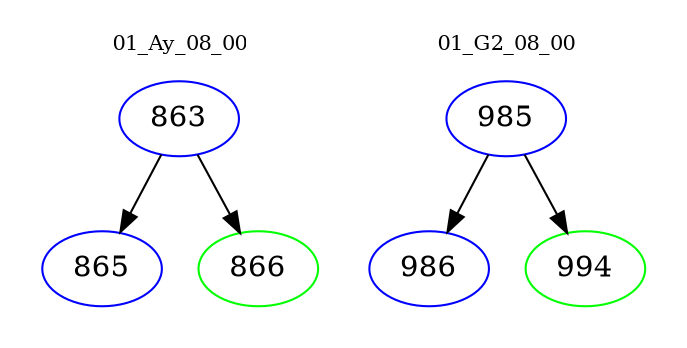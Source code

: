 digraph{
subgraph cluster_0 {
color = white
label = "01_Ay_08_00";
fontsize=10;
T0_863 [label="863", color="blue"]
T0_863 -> T0_865 [color="black"]
T0_865 [label="865", color="blue"]
T0_863 -> T0_866 [color="black"]
T0_866 [label="866", color="green"]
}
subgraph cluster_1 {
color = white
label = "01_G2_08_00";
fontsize=10;
T1_985 [label="985", color="blue"]
T1_985 -> T1_986 [color="black"]
T1_986 [label="986", color="blue"]
T1_985 -> T1_994 [color="black"]
T1_994 [label="994", color="green"]
}
}
